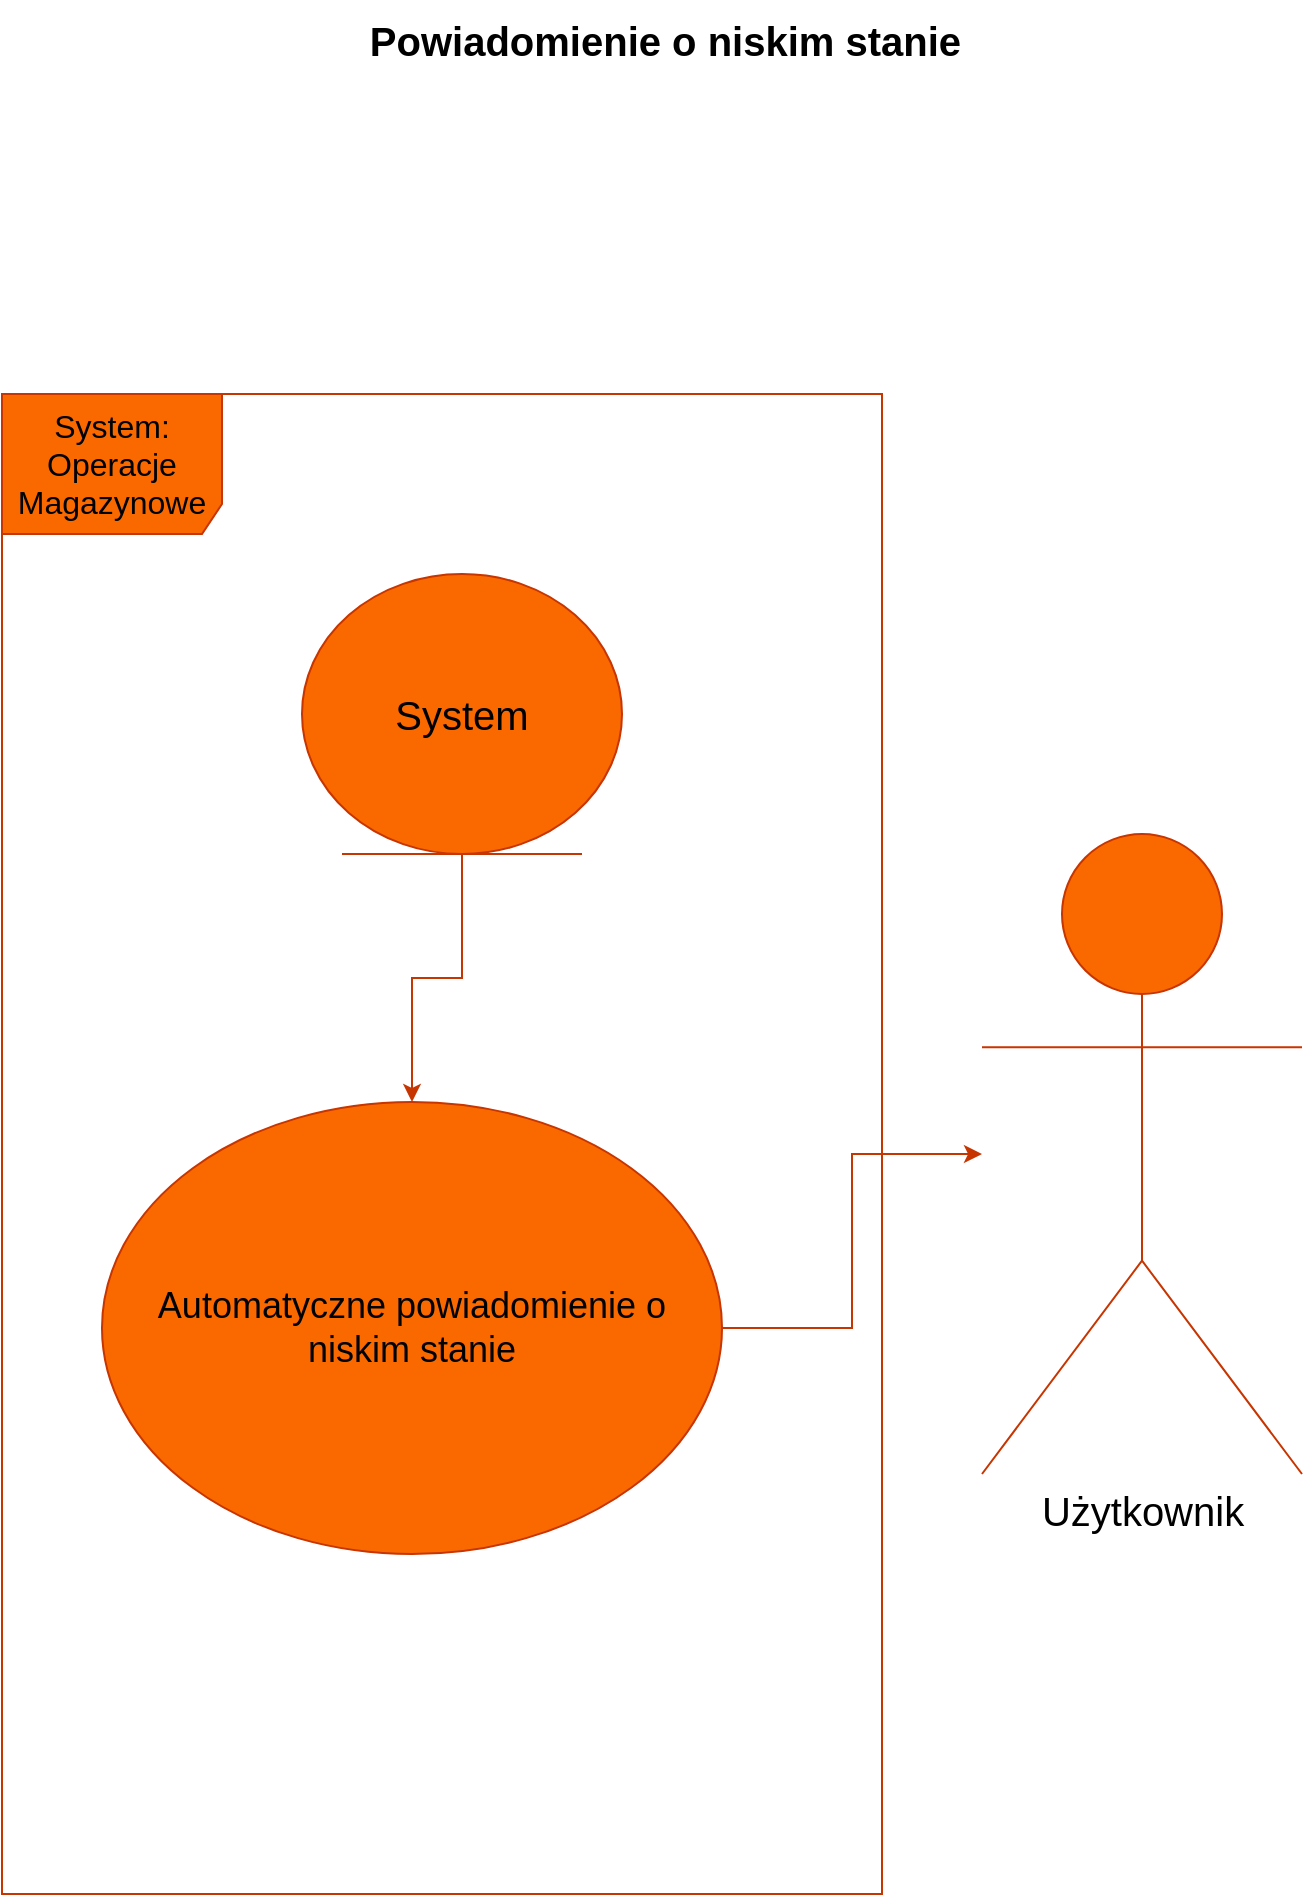 <mxfile version="26.2.2">
  <diagram name="Strona-1" id="8rQZV9c1amdXB_IJOCFU">
    <mxGraphModel dx="948" dy="1219" grid="0" gridSize="10" guides="1" tooltips="1" connect="1" arrows="1" fold="1" page="1" pageScale="1" pageWidth="827" pageHeight="1169" background="#FFFFFF" math="0" shadow="0">
      <root>
        <mxCell id="0" />
        <mxCell id="1" parent="0" />
        <mxCell id="WKL2m-RPJgo-NSxanmqy-3" value="&lt;font style=&quot;font-size: 16px;&quot;&gt;System:&lt;/font&gt;&lt;div&gt;&lt;font style=&quot;font-size: 16px;&quot;&gt;Operacje Magazynowe&lt;/font&gt;&lt;/div&gt;" style="shape=umlFrame;whiteSpace=wrap;html=1;pointerEvents=0;width=110;height=70;fillColor=#fa6800;fontColor=#000000;strokeColor=#C73500;" parent="1" vertex="1">
          <mxGeometry x="80" y="230" width="440" height="750" as="geometry" />
        </mxCell>
        <mxCell id="5ZsAqqkpCj7N6Lt8FjrT-1" style="edgeStyle=orthogonalEdgeStyle;rounded=0;orthogonalLoop=1;jettySize=auto;html=1;exitX=1;exitY=0.5;exitDx=0;exitDy=0;fillColor=#fa6800;strokeColor=#C73500;" parent="1" source="WKL2m-RPJgo-NSxanmqy-4" target="WKL2m-RPJgo-NSxanmqy-6" edge="1">
          <mxGeometry relative="1" as="geometry" />
        </mxCell>
        <mxCell id="WKL2m-RPJgo-NSxanmqy-4" value="&lt;font style=&quot;font-size: 18px;&quot;&gt;Automatyczne powiadomienie o niskim stanie&lt;/font&gt;" style="ellipse;whiteSpace=wrap;html=1;fillColor=#fa6800;fontColor=#000000;strokeColor=#C73500;" parent="1" vertex="1">
          <mxGeometry x="130" y="584" width="310" height="226" as="geometry" />
        </mxCell>
        <mxCell id="WKL2m-RPJgo-NSxanmqy-6" value="&lt;font style=&quot;font-size: 20px;&quot;&gt;Użytkownik&lt;/font&gt;" style="shape=umlActor;verticalLabelPosition=bottom;verticalAlign=top;html=1;fillColor=#fa6800;fontColor=#000000;strokeColor=#C73500;" parent="1" vertex="1">
          <mxGeometry x="570" y="450" width="160" height="320" as="geometry" />
        </mxCell>
        <mxCell id="WKL2m-RPJgo-NSxanmqy-9" style="edgeStyle=orthogonalEdgeStyle;rounded=0;orthogonalLoop=1;jettySize=auto;html=1;exitX=0.5;exitY=1;exitDx=0;exitDy=0;fillColor=#fa6800;strokeColor=#C73500;" parent="1" source="WKL2m-RPJgo-NSxanmqy-8" target="WKL2m-RPJgo-NSxanmqy-4" edge="1">
          <mxGeometry relative="1" as="geometry" />
        </mxCell>
        <mxCell id="WKL2m-RPJgo-NSxanmqy-8" value="&lt;font style=&quot;font-size: 20px;&quot;&gt;System&lt;/font&gt;" style="ellipse;shape=umlEntity;whiteSpace=wrap;html=1;fillColor=#fa6800;fontColor=#000000;strokeColor=#C73500;" parent="1" vertex="1">
          <mxGeometry x="230" y="320" width="160" height="140" as="geometry" />
        </mxCell>
        <mxCell id="WKL2m-RPJgo-NSxanmqy-10" value="&lt;font style=&quot;font-size: 20px;&quot;&gt;&lt;b&gt;Powiadomienie o niskim stanie&amp;nbsp;&lt;/b&gt;&lt;/font&gt;" style="text;html=1;align=center;verticalAlign=middle;resizable=0;points=[];autosize=1;strokeColor=none;fillColor=none;" parent="1" vertex="1">
          <mxGeometry x="254" y="33" width="320" height="40" as="geometry" />
        </mxCell>
      </root>
    </mxGraphModel>
  </diagram>
</mxfile>
